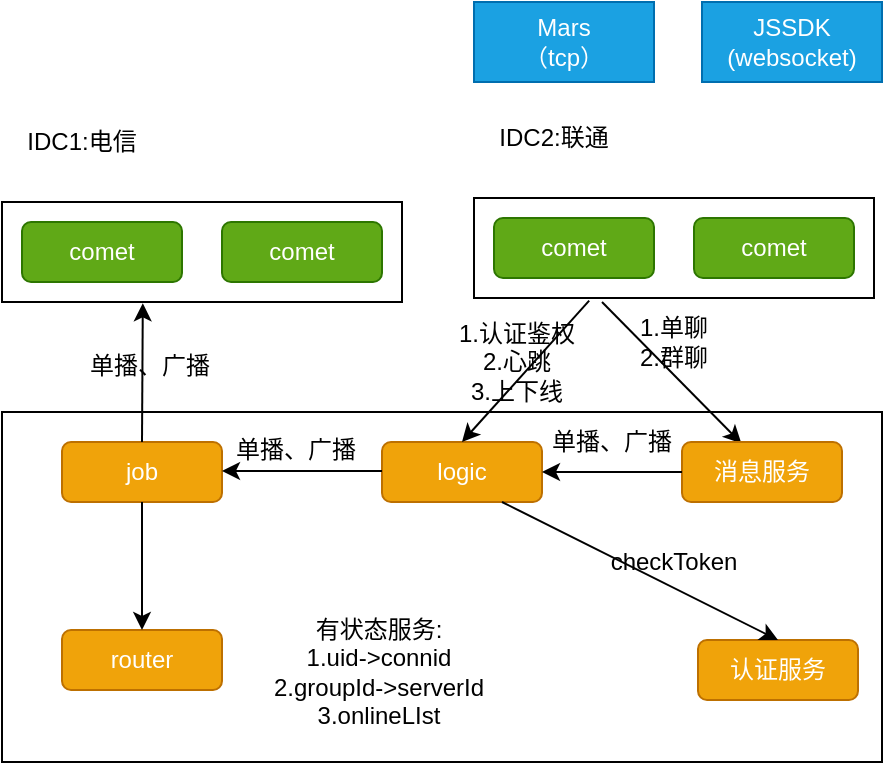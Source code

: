 <mxfile version="12.4.8" type="github">
  <diagram id="bsD2x_KO6xM0R5m1DpQU" name="Page-1">
    <mxGraphModel dx="773" dy="427" grid="1" gridSize="10" guides="1" tooltips="1" connect="1" arrows="1" fold="1" page="1" pageScale="1" pageWidth="827" pageHeight="1169" math="0" shadow="0">
      <root>
        <mxCell id="0"/>
        <mxCell id="1" parent="0"/>
        <mxCell id="wW9nk24ufCQ6Eqpu4SKE-22" value="" style="rounded=0;whiteSpace=wrap;html=1;" parent="1" vertex="1">
          <mxGeometry x="140" y="315" width="440" height="175" as="geometry"/>
        </mxCell>
        <mxCell id="wW9nk24ufCQ6Eqpu4SKE-6" value="" style="rounded=0;whiteSpace=wrap;html=1;" parent="1" vertex="1">
          <mxGeometry x="140" y="210" width="200" height="50" as="geometry"/>
        </mxCell>
        <mxCell id="wW9nk24ufCQ6Eqpu4SKE-2" value="Mars&lt;br&gt;（tcp）" style="rounded=0;whiteSpace=wrap;html=1;fillColor=#1ba1e2;strokeColor=#006EAF;fontColor=#ffffff;" parent="1" vertex="1">
          <mxGeometry x="376" y="110" width="90" height="40" as="geometry"/>
        </mxCell>
        <mxCell id="wW9nk24ufCQ6Eqpu4SKE-3" value="JSSDK&lt;br&gt;(websocket)" style="rounded=0;whiteSpace=wrap;html=1;fillColor=#1ba1e2;strokeColor=#006EAF;fontColor=#ffffff;" parent="1" vertex="1">
          <mxGeometry x="490" y="110" width="90" height="40" as="geometry"/>
        </mxCell>
        <mxCell id="wW9nk24ufCQ6Eqpu4SKE-4" value="comet" style="rounded=1;whiteSpace=wrap;html=1;fillColor=#60a917;strokeColor=#2D7600;fontColor=#ffffff;" parent="1" vertex="1">
          <mxGeometry x="150" y="220" width="80" height="30" as="geometry"/>
        </mxCell>
        <mxCell id="wW9nk24ufCQ6Eqpu4SKE-5" value="comet" style="rounded=1;whiteSpace=wrap;html=1;fillColor=#60a917;strokeColor=#2D7600;fontColor=#ffffff;" parent="1" vertex="1">
          <mxGeometry x="250" y="220" width="80" height="30" as="geometry"/>
        </mxCell>
        <mxCell id="wW9nk24ufCQ6Eqpu4SKE-7" value="IDC1:电信" style="text;html=1;strokeColor=none;fillColor=none;align=center;verticalAlign=middle;whiteSpace=wrap;rounded=0;" parent="1" vertex="1">
          <mxGeometry x="150" y="170" width="60" height="20" as="geometry"/>
        </mxCell>
        <mxCell id="wW9nk24ufCQ6Eqpu4SKE-9" value="" style="rounded=0;whiteSpace=wrap;html=1;" parent="1" vertex="1">
          <mxGeometry x="376" y="208" width="200" height="50" as="geometry"/>
        </mxCell>
        <mxCell id="wW9nk24ufCQ6Eqpu4SKE-10" value="comet" style="rounded=1;whiteSpace=wrap;html=1;fillColor=#60a917;strokeColor=#2D7600;fontColor=#ffffff;" parent="1" vertex="1">
          <mxGeometry x="386" y="218" width="80" height="30" as="geometry"/>
        </mxCell>
        <mxCell id="wW9nk24ufCQ6Eqpu4SKE-11" value="comet" style="rounded=1;whiteSpace=wrap;html=1;fillColor=#60a917;strokeColor=#2D7600;fontColor=#ffffff;" parent="1" vertex="1">
          <mxGeometry x="486" y="218" width="80" height="30" as="geometry"/>
        </mxCell>
        <mxCell id="wW9nk24ufCQ6Eqpu4SKE-12" value="IDC2:联通" style="text;html=1;strokeColor=none;fillColor=none;align=center;verticalAlign=middle;whiteSpace=wrap;rounded=0;" parent="1" vertex="1">
          <mxGeometry x="386" y="168" width="60" height="20" as="geometry"/>
        </mxCell>
        <mxCell id="wW9nk24ufCQ6Eqpu4SKE-17" value="logic" style="rounded=1;whiteSpace=wrap;html=1;fillColor=#f0a30a;strokeColor=#BD7000;fontColor=#ffffff;" parent="1" vertex="1">
          <mxGeometry x="330" y="330" width="80" height="30" as="geometry"/>
        </mxCell>
        <mxCell id="wW9nk24ufCQ6Eqpu4SKE-18" value="router" style="rounded=1;whiteSpace=wrap;html=1;fillColor=#f0a30a;strokeColor=#BD7000;fontColor=#ffffff;" parent="1" vertex="1">
          <mxGeometry x="170" y="424" width="80" height="30" as="geometry"/>
        </mxCell>
        <mxCell id="wW9nk24ufCQ6Eqpu4SKE-19" value="job" style="rounded=1;whiteSpace=wrap;html=1;fillColor=#f0a30a;strokeColor=#BD7000;fontColor=#ffffff;" parent="1" vertex="1">
          <mxGeometry x="170" y="330" width="80" height="30" as="geometry"/>
        </mxCell>
        <mxCell id="bDoEGVB2bOE2O_HxwMG5-1" value="" style="endArrow=classic;html=1;entryX=0.5;entryY=0;entryDx=0;entryDy=0;exitX=0.288;exitY=1.027;exitDx=0;exitDy=0;exitPerimeter=0;" edge="1" parent="1" source="wW9nk24ufCQ6Eqpu4SKE-9" target="wW9nk24ufCQ6Eqpu4SKE-17">
          <mxGeometry width="50" height="50" relative="1" as="geometry">
            <mxPoint x="140" y="560" as="sourcePoint"/>
            <mxPoint x="190" y="510" as="targetPoint"/>
          </mxGeometry>
        </mxCell>
        <mxCell id="bDoEGVB2bOE2O_HxwMG5-2" value="" style="endArrow=classic;html=1;entryX=0.371;entryY=0.022;entryDx=0;entryDy=0;entryPerimeter=0;" edge="1" parent="1" target="bDoEGVB2bOE2O_HxwMG5-5">
          <mxGeometry width="50" height="50" relative="1" as="geometry">
            <mxPoint x="440" y="260" as="sourcePoint"/>
            <mxPoint x="190" y="510" as="targetPoint"/>
          </mxGeometry>
        </mxCell>
        <mxCell id="bDoEGVB2bOE2O_HxwMG5-3" value="1.认证鉴权&lt;br&gt;2.心跳&lt;br&gt;3.上下线" style="text;html=1;strokeColor=none;fillColor=none;align=center;verticalAlign=middle;whiteSpace=wrap;rounded=0;" vertex="1" parent="1">
          <mxGeometry x="329" y="280" width="137" height="20" as="geometry"/>
        </mxCell>
        <mxCell id="bDoEGVB2bOE2O_HxwMG5-5" value="消息服务" style="rounded=1;whiteSpace=wrap;html=1;fillColor=#f0a30a;strokeColor=#BD7000;fontColor=#ffffff;" vertex="1" parent="1">
          <mxGeometry x="480" y="330" width="80" height="30" as="geometry"/>
        </mxCell>
        <mxCell id="bDoEGVB2bOE2O_HxwMG5-11" value="1.单聊&lt;br&gt;2.群聊" style="text;html=1;strokeColor=none;fillColor=none;align=center;verticalAlign=middle;whiteSpace=wrap;rounded=0;" vertex="1" parent="1">
          <mxGeometry x="456" y="270" width="40" height="20" as="geometry"/>
        </mxCell>
        <mxCell id="bDoEGVB2bOE2O_HxwMG5-12" value="" style="endArrow=classic;html=1;exitX=0;exitY=0.5;exitDx=0;exitDy=0;entryX=1;entryY=0.5;entryDx=0;entryDy=0;" edge="1" parent="1" source="bDoEGVB2bOE2O_HxwMG5-5" target="wW9nk24ufCQ6Eqpu4SKE-17">
          <mxGeometry width="50" height="50" relative="1" as="geometry">
            <mxPoint x="140" y="560" as="sourcePoint"/>
            <mxPoint x="190" y="510" as="targetPoint"/>
          </mxGeometry>
        </mxCell>
        <mxCell id="bDoEGVB2bOE2O_HxwMG5-15" value="" style="endArrow=classic;html=1;exitX=0;exitY=0.75;exitDx=0;exitDy=0;entryX=1;entryY=0.75;entryDx=0;entryDy=0;" edge="1" parent="1">
          <mxGeometry width="50" height="50" relative="1" as="geometry">
            <mxPoint x="330" y="344.5" as="sourcePoint"/>
            <mxPoint x="250" y="344.5" as="targetPoint"/>
          </mxGeometry>
        </mxCell>
        <mxCell id="bDoEGVB2bOE2O_HxwMG5-16" value="单播、广播" style="text;html=1;strokeColor=none;fillColor=none;align=center;verticalAlign=middle;whiteSpace=wrap;rounded=0;" vertex="1" parent="1">
          <mxGeometry x="410" y="320" width="70" height="20" as="geometry"/>
        </mxCell>
        <mxCell id="bDoEGVB2bOE2O_HxwMG5-17" value="单播、广播" style="text;html=1;strokeColor=none;fillColor=none;align=center;verticalAlign=middle;whiteSpace=wrap;rounded=0;" vertex="1" parent="1">
          <mxGeometry x="252" y="324" width="70" height="20" as="geometry"/>
        </mxCell>
        <mxCell id="bDoEGVB2bOE2O_HxwMG5-18" value="" style="endArrow=classic;html=1;exitX=0.5;exitY=0;exitDx=0;exitDy=0;entryX=0.352;entryY=1.013;entryDx=0;entryDy=0;entryPerimeter=0;" edge="1" parent="1" source="wW9nk24ufCQ6Eqpu4SKE-19" target="wW9nk24ufCQ6Eqpu4SKE-6">
          <mxGeometry width="50" height="50" relative="1" as="geometry">
            <mxPoint x="140" y="560" as="sourcePoint"/>
            <mxPoint x="190" y="510" as="targetPoint"/>
          </mxGeometry>
        </mxCell>
        <mxCell id="bDoEGVB2bOE2O_HxwMG5-19" value="单播、广播" style="text;html=1;strokeColor=none;fillColor=none;align=center;verticalAlign=middle;whiteSpace=wrap;rounded=0;" vertex="1" parent="1">
          <mxGeometry x="179" y="282" width="70" height="20" as="geometry"/>
        </mxCell>
        <mxCell id="bDoEGVB2bOE2O_HxwMG5-20" value="" style="endArrow=classic;html=1;exitX=0.5;exitY=1;exitDx=0;exitDy=0;" edge="1" parent="1" source="wW9nk24ufCQ6Eqpu4SKE-19" target="wW9nk24ufCQ6Eqpu4SKE-18">
          <mxGeometry width="50" height="50" relative="1" as="geometry">
            <mxPoint x="140" y="560" as="sourcePoint"/>
            <mxPoint x="190" y="510" as="targetPoint"/>
          </mxGeometry>
        </mxCell>
        <mxCell id="bDoEGVB2bOE2O_HxwMG5-22" value="认证服务" style="rounded=1;whiteSpace=wrap;html=1;fillColor=#f0a30a;strokeColor=#BD7000;fontColor=#ffffff;" vertex="1" parent="1">
          <mxGeometry x="488" y="429" width="80" height="30" as="geometry"/>
        </mxCell>
        <mxCell id="bDoEGVB2bOE2O_HxwMG5-23" value="" style="endArrow=classic;html=1;entryX=0.5;entryY=0;entryDx=0;entryDy=0;exitX=0.75;exitY=1;exitDx=0;exitDy=0;" edge="1" parent="1" source="wW9nk24ufCQ6Eqpu4SKE-17" target="bDoEGVB2bOE2O_HxwMG5-22">
          <mxGeometry width="50" height="50" relative="1" as="geometry">
            <mxPoint x="140" y="560" as="sourcePoint"/>
            <mxPoint x="190" y="510" as="targetPoint"/>
          </mxGeometry>
        </mxCell>
        <mxCell id="bDoEGVB2bOE2O_HxwMG5-24" value="checkToken" style="text;html=1;strokeColor=none;fillColor=none;align=center;verticalAlign=middle;whiteSpace=wrap;rounded=0;" vertex="1" parent="1">
          <mxGeometry x="456" y="380" width="40" height="20" as="geometry"/>
        </mxCell>
        <mxCell id="bDoEGVB2bOE2O_HxwMG5-25" value="有状态服务:&lt;br&gt;1.uid-&amp;gt;connid&lt;br&gt;2.groupId-&amp;gt;serverId&lt;br&gt;3.onlineLIst" style="text;html=1;strokeColor=none;fillColor=none;align=center;verticalAlign=middle;whiteSpace=wrap;rounded=0;" vertex="1" parent="1">
          <mxGeometry x="267" y="420" width="123" height="50" as="geometry"/>
        </mxCell>
      </root>
    </mxGraphModel>
  </diagram>
</mxfile>
